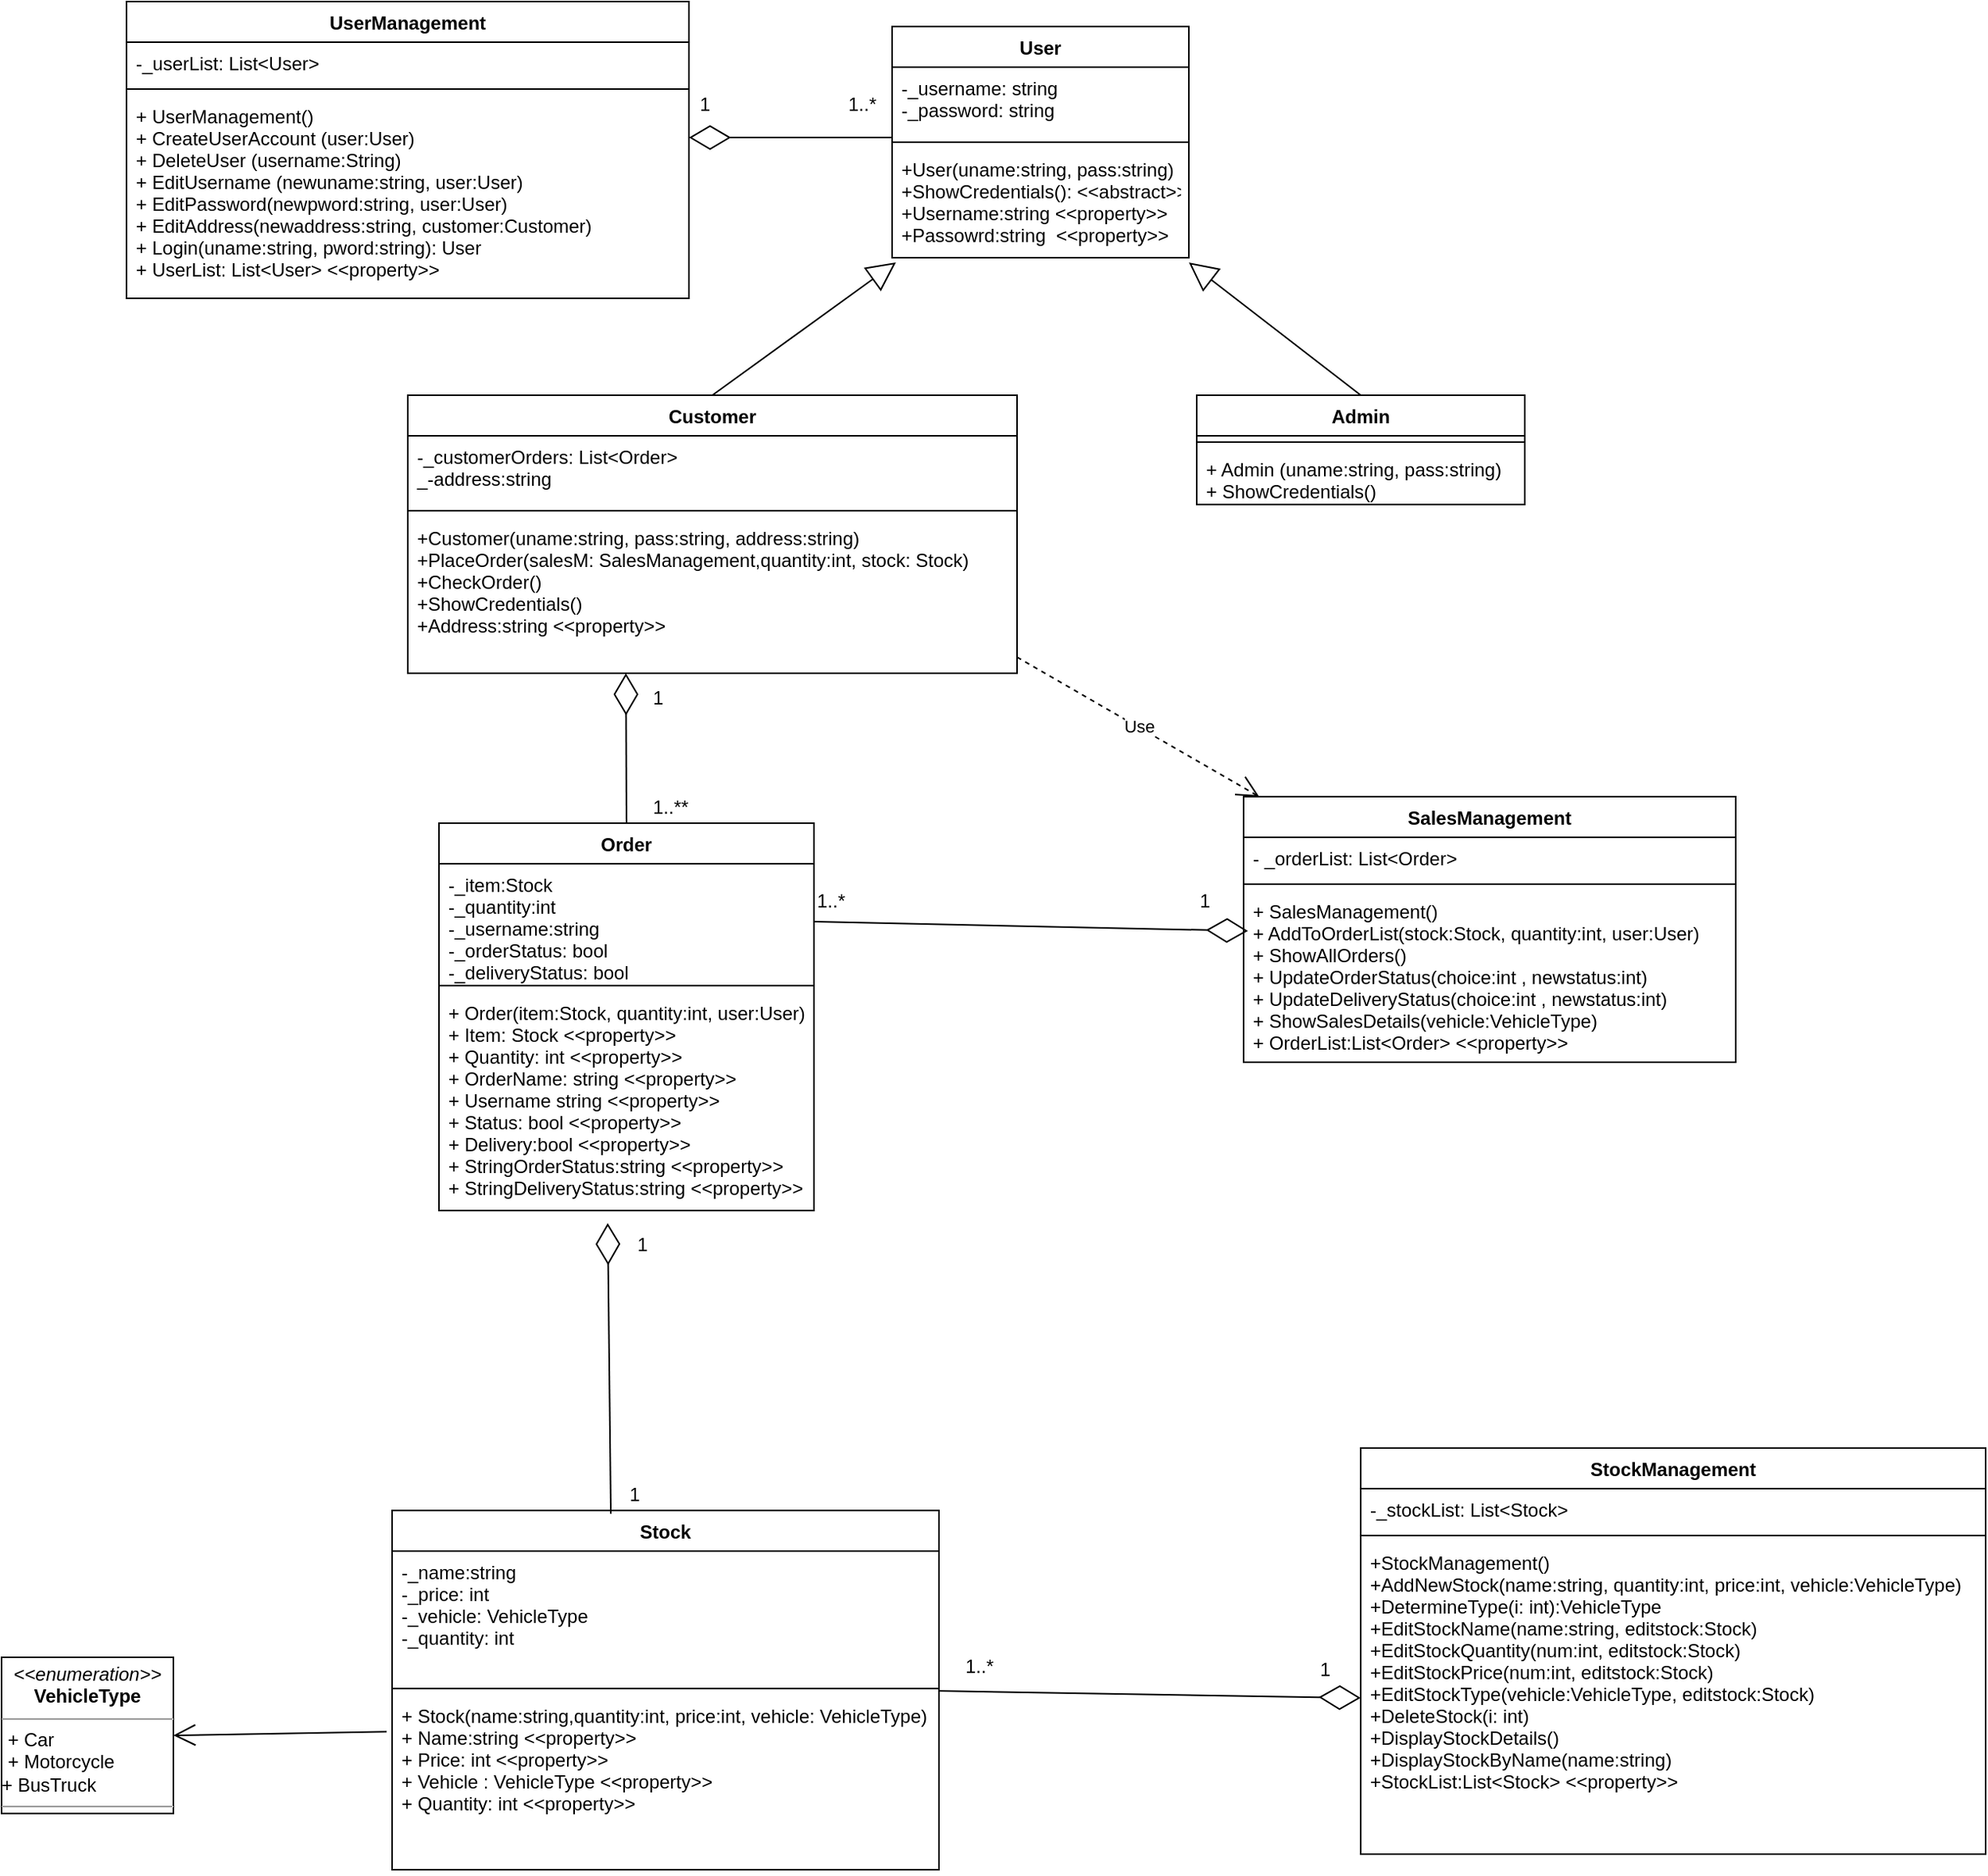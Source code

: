 <mxfile version="12.2.0" type="github" pages="1">
  <diagram id="43vNWwg8jOlzyk5GfrOZ" name="Page-1">
    <mxGraphModel dx="1920" dy="990" grid="1" gridSize="10" guides="1" tooltips="1" connect="1" arrows="1" fold="1" page="1" pageScale="1" pageWidth="1100" pageHeight="850" math="0" shadow="0">
      <root>
        <mxCell id="0"/>
        <mxCell id="1" parent="0"/>
        <mxCell id="r0ZETI2wqyOW0yTTkkn_-1" value="UserManagement" style="swimlane;fontStyle=1;align=center;verticalAlign=top;childLayout=stackLayout;horizontal=1;startSize=26;horizontalStack=0;resizeParent=1;resizeParentMax=0;resizeLast=0;collapsible=1;marginBottom=0;" parent="1" vertex="1">
          <mxGeometry x="260" y="114" width="360" height="190" as="geometry"/>
        </mxCell>
        <mxCell id="r0ZETI2wqyOW0yTTkkn_-2" value="-_userList: List&lt;User&gt;" style="text;strokeColor=none;fillColor=none;align=left;verticalAlign=top;spacingLeft=4;spacingRight=4;overflow=hidden;rotatable=0;points=[[0,0.5],[1,0.5]];portConstraint=eastwest;" parent="r0ZETI2wqyOW0yTTkkn_-1" vertex="1">
          <mxGeometry y="26" width="360" height="26" as="geometry"/>
        </mxCell>
        <mxCell id="r0ZETI2wqyOW0yTTkkn_-3" value="" style="line;strokeWidth=1;fillColor=none;align=left;verticalAlign=middle;spacingTop=-1;spacingLeft=3;spacingRight=3;rotatable=0;labelPosition=right;points=[];portConstraint=eastwest;" parent="r0ZETI2wqyOW0yTTkkn_-1" vertex="1">
          <mxGeometry y="52" width="360" height="8" as="geometry"/>
        </mxCell>
        <mxCell id="r0ZETI2wqyOW0yTTkkn_-4" value="+ UserManagement()&#xa;+ CreateUserAccount (user:User)&#xa;+ DeleteUser (username:String)&#xa;+ EditUsername (newuname:string, user:User)&#xa;+ EditPassword(newpword:string, user:User)&#xa;+ EditAddress(newaddress:string, customer:Customer)&#xa;+ Login(uname:string, pword:string): User&#xa;+ UserList: List&lt;User&gt; &lt;&lt;property&gt;&gt;&#xa;&#xa;&#xa;" style="text;strokeColor=none;fillColor=none;align=left;verticalAlign=top;spacingLeft=4;spacingRight=4;overflow=hidden;rotatable=0;points=[[0,0.5],[1,0.5]];portConstraint=eastwest;" parent="r0ZETI2wqyOW0yTTkkn_-1" vertex="1">
          <mxGeometry y="60" width="360" height="130" as="geometry"/>
        </mxCell>
        <mxCell id="r0ZETI2wqyOW0yTTkkn_-5" value="User" style="swimlane;fontStyle=1;align=center;verticalAlign=top;childLayout=stackLayout;horizontal=1;startSize=26;horizontalStack=0;resizeParent=1;resizeParentMax=0;resizeLast=0;collapsible=1;marginBottom=0;" parent="1" vertex="1">
          <mxGeometry x="750" y="130" width="190" height="148" as="geometry"/>
        </mxCell>
        <mxCell id="r0ZETI2wqyOW0yTTkkn_-6" value="-_username: string&#xa;-_password: string&#xa;" style="text;strokeColor=none;fillColor=none;align=left;verticalAlign=top;spacingLeft=4;spacingRight=4;overflow=hidden;rotatable=0;points=[[0,0.5],[1,0.5]];portConstraint=eastwest;" parent="r0ZETI2wqyOW0yTTkkn_-5" vertex="1">
          <mxGeometry y="26" width="190" height="44" as="geometry"/>
        </mxCell>
        <mxCell id="r0ZETI2wqyOW0yTTkkn_-7" value="" style="line;strokeWidth=1;fillColor=none;align=left;verticalAlign=middle;spacingTop=-1;spacingLeft=3;spacingRight=3;rotatable=0;labelPosition=right;points=[];portConstraint=eastwest;" parent="r0ZETI2wqyOW0yTTkkn_-5" vertex="1">
          <mxGeometry y="70" width="190" height="8" as="geometry"/>
        </mxCell>
        <mxCell id="r0ZETI2wqyOW0yTTkkn_-8" value="+User(uname:string, pass:string)&#xa;+ShowCredentials(): &lt;&lt;abstract&gt;&gt; &#xa;+Username:string &lt;&lt;property&gt;&gt;&#xa;+Passowrd:string  &lt;&lt;property&gt;&gt;&#xa;&#xa;" style="text;strokeColor=none;fillColor=none;align=left;verticalAlign=top;spacingLeft=4;spacingRight=4;overflow=hidden;rotatable=0;points=[[0,0.5],[1,0.5]];portConstraint=eastwest;" parent="r0ZETI2wqyOW0yTTkkn_-5" vertex="1">
          <mxGeometry y="78" width="190" height="70" as="geometry"/>
        </mxCell>
        <mxCell id="r0ZETI2wqyOW0yTTkkn_-9" value="Customer" style="swimlane;fontStyle=1;align=center;verticalAlign=top;childLayout=stackLayout;horizontal=1;startSize=26;horizontalStack=0;resizeParent=1;resizeParentMax=0;resizeLast=0;collapsible=1;marginBottom=0;" parent="1" vertex="1">
          <mxGeometry x="440" y="366" width="390" height="178" as="geometry"/>
        </mxCell>
        <mxCell id="r0ZETI2wqyOW0yTTkkn_-10" value="-_customerOrders: List&lt;Order&gt;&#xa;_-address:string&#xa;" style="text;strokeColor=none;fillColor=none;align=left;verticalAlign=top;spacingLeft=4;spacingRight=4;overflow=hidden;rotatable=0;points=[[0,0.5],[1,0.5]];portConstraint=eastwest;" parent="r0ZETI2wqyOW0yTTkkn_-9" vertex="1">
          <mxGeometry y="26" width="390" height="44" as="geometry"/>
        </mxCell>
        <mxCell id="r0ZETI2wqyOW0yTTkkn_-11" value="" style="line;strokeWidth=1;fillColor=none;align=left;verticalAlign=middle;spacingTop=-1;spacingLeft=3;spacingRight=3;rotatable=0;labelPosition=right;points=[];portConstraint=eastwest;" parent="r0ZETI2wqyOW0yTTkkn_-9" vertex="1">
          <mxGeometry y="70" width="390" height="8" as="geometry"/>
        </mxCell>
        <mxCell id="r0ZETI2wqyOW0yTTkkn_-12" value="+Customer(uname:string, pass:string, address:string)&#xa;+PlaceOrder(salesM: SalesManagement,quantity:int, stock: Stock)&#xa;+CheckOrder()&#xa;+ShowCredentials() &#xa;+Address:string &lt;&lt;property&gt;&gt;&#xa;&#xa;&#xa;" style="text;strokeColor=none;fillColor=none;align=left;verticalAlign=top;spacingLeft=4;spacingRight=4;overflow=hidden;rotatable=0;points=[[0,0.5],[1,0.5]];portConstraint=eastwest;" parent="r0ZETI2wqyOW0yTTkkn_-9" vertex="1">
          <mxGeometry y="78" width="390" height="100" as="geometry"/>
        </mxCell>
        <mxCell id="r0ZETI2wqyOW0yTTkkn_-17" value="Admin" style="swimlane;fontStyle=1;align=center;verticalAlign=top;childLayout=stackLayout;horizontal=1;startSize=26;horizontalStack=0;resizeParent=1;resizeParentMax=0;resizeLast=0;collapsible=1;marginBottom=0;" parent="1" vertex="1">
          <mxGeometry x="945" y="366" width="210" height="70" as="geometry"/>
        </mxCell>
        <mxCell id="r0ZETI2wqyOW0yTTkkn_-19" value="" style="line;strokeWidth=1;fillColor=none;align=left;verticalAlign=middle;spacingTop=-1;spacingLeft=3;spacingRight=3;rotatable=0;labelPosition=right;points=[];portConstraint=eastwest;" parent="r0ZETI2wqyOW0yTTkkn_-17" vertex="1">
          <mxGeometry y="26" width="210" height="8" as="geometry"/>
        </mxCell>
        <mxCell id="r0ZETI2wqyOW0yTTkkn_-20" value="+ Admin (uname:string, pass:string)&#xa;+ ShowCredentials()&#xa;" style="text;strokeColor=none;fillColor=none;align=left;verticalAlign=top;spacingLeft=4;spacingRight=4;overflow=hidden;rotatable=0;points=[[0,0.5],[1,0.5]];portConstraint=eastwest;" parent="r0ZETI2wqyOW0yTTkkn_-17" vertex="1">
          <mxGeometry y="34" width="210" height="36" as="geometry"/>
        </mxCell>
        <mxCell id="r0ZETI2wqyOW0yTTkkn_-22" value="Order" style="swimlane;fontStyle=1;align=center;verticalAlign=top;childLayout=stackLayout;horizontal=1;startSize=26;horizontalStack=0;resizeParent=1;resizeParentMax=0;resizeLast=0;collapsible=1;marginBottom=0;" parent="1" vertex="1">
          <mxGeometry x="460" y="640" width="240" height="248" as="geometry"/>
        </mxCell>
        <mxCell id="r0ZETI2wqyOW0yTTkkn_-23" value="-_item:Stock&#xa;-_quantity:int&#xa;-_username:string&#xa;-_orderStatus: bool&#xa;-_deliveryStatus: bool&#xa;&#xa;&#xa;" style="text;strokeColor=none;fillColor=none;align=left;verticalAlign=top;spacingLeft=4;spacingRight=4;overflow=hidden;rotatable=0;points=[[0,0.5],[1,0.5]];portConstraint=eastwest;" parent="r0ZETI2wqyOW0yTTkkn_-22" vertex="1">
          <mxGeometry y="26" width="240" height="74" as="geometry"/>
        </mxCell>
        <mxCell id="r0ZETI2wqyOW0yTTkkn_-24" value="" style="line;strokeWidth=1;fillColor=none;align=left;verticalAlign=middle;spacingTop=-1;spacingLeft=3;spacingRight=3;rotatable=0;labelPosition=right;points=[];portConstraint=eastwest;" parent="r0ZETI2wqyOW0yTTkkn_-22" vertex="1">
          <mxGeometry y="100" width="240" height="8" as="geometry"/>
        </mxCell>
        <mxCell id="r0ZETI2wqyOW0yTTkkn_-25" value="+ Order(item:Stock, quantity:int, user:User)&#xa;+ Item: Stock &lt;&lt;property&gt;&gt;&#xa;+ Quantity: int &lt;&lt;property&gt;&gt;&#xa;+ OrderName: string &lt;&lt;property&gt;&gt;&#xa;+ Username string &lt;&lt;property&gt;&gt;&#xa;+ Status: bool &lt;&lt;property&gt;&gt;&#xa;+ Delivery:bool &lt;&lt;property&gt;&gt;&#xa;+ StringOrderStatus:string &lt;&lt;property&gt;&gt;&#xa;+ StringDeliveryStatus:string &lt;&lt;property&gt;&gt;&#xa;&#xa;" style="text;strokeColor=none;fillColor=none;align=left;verticalAlign=top;spacingLeft=4;spacingRight=4;overflow=hidden;rotatable=0;points=[[0,0.5],[1,0.5]];portConstraint=eastwest;" parent="r0ZETI2wqyOW0yTTkkn_-22" vertex="1">
          <mxGeometry y="108" width="240" height="140" as="geometry"/>
        </mxCell>
        <mxCell id="r0ZETI2wqyOW0yTTkkn_-26" value="SalesManagement" style="swimlane;fontStyle=1;align=center;verticalAlign=top;childLayout=stackLayout;horizontal=1;startSize=26;horizontalStack=0;resizeParent=1;resizeParentMax=0;resizeLast=0;collapsible=1;marginBottom=0;" parent="1" vertex="1">
          <mxGeometry x="975" y="623" width="315" height="170" as="geometry">
            <mxRectangle x="1440" y="774" width="130" height="26" as="alternateBounds"/>
          </mxGeometry>
        </mxCell>
        <mxCell id="r0ZETI2wqyOW0yTTkkn_-27" value="- _orderList: List&lt;Order&gt;" style="text;strokeColor=none;fillColor=none;align=left;verticalAlign=top;spacingLeft=4;spacingRight=4;overflow=hidden;rotatable=0;points=[[0,0.5],[1,0.5]];portConstraint=eastwest;" parent="r0ZETI2wqyOW0yTTkkn_-26" vertex="1">
          <mxGeometry y="26" width="315" height="26" as="geometry"/>
        </mxCell>
        <mxCell id="r0ZETI2wqyOW0yTTkkn_-28" value="" style="line;strokeWidth=1;fillColor=none;align=left;verticalAlign=middle;spacingTop=-1;spacingLeft=3;spacingRight=3;rotatable=0;labelPosition=right;points=[];portConstraint=eastwest;" parent="r0ZETI2wqyOW0yTTkkn_-26" vertex="1">
          <mxGeometry y="52" width="315" height="8" as="geometry"/>
        </mxCell>
        <mxCell id="r0ZETI2wqyOW0yTTkkn_-29" value="+ SalesManagement()&#xa;+ AddToOrderList(stock:Stock, quantity:int, user:User)&#xa;+ ShowAllOrders()&#xa;+ UpdateOrderStatus(choice:int , newstatus:int)&#xa;+ UpdateDeliveryStatus(choice:int , newstatus:int)&#xa;+ ShowSalesDetails(vehicle:VehicleType)&#xa;+ OrderList:List&lt;Order&gt; &lt;&lt;property&gt;&gt;&#xa;&#xa;&#xa;&#xa;" style="text;strokeColor=none;fillColor=none;align=left;verticalAlign=top;spacingLeft=4;spacingRight=4;overflow=hidden;rotatable=0;points=[[0,0.5],[1,0.5]];portConstraint=eastwest;" parent="r0ZETI2wqyOW0yTTkkn_-26" vertex="1">
          <mxGeometry y="60" width="315" height="110" as="geometry"/>
        </mxCell>
        <mxCell id="r0ZETI2wqyOW0yTTkkn_-30" value="Stock" style="swimlane;fontStyle=1;align=center;verticalAlign=top;childLayout=stackLayout;horizontal=1;startSize=26;horizontalStack=0;resizeParent=1;resizeParentMax=0;resizeLast=0;collapsible=1;marginBottom=0;" parent="1" vertex="1">
          <mxGeometry x="430" y="1080" width="350" height="230" as="geometry"/>
        </mxCell>
        <mxCell id="r0ZETI2wqyOW0yTTkkn_-31" value="-_name:string&#xa;-_price: int&#xa;-_vehicle: VehicleType&#xa;-_quantity: int&#xa;" style="text;strokeColor=none;fillColor=none;align=left;verticalAlign=top;spacingLeft=4;spacingRight=4;overflow=hidden;rotatable=0;points=[[0,0.5],[1,0.5]];portConstraint=eastwest;" parent="r0ZETI2wqyOW0yTTkkn_-30" vertex="1">
          <mxGeometry y="26" width="350" height="84" as="geometry"/>
        </mxCell>
        <mxCell id="r0ZETI2wqyOW0yTTkkn_-32" value="" style="line;strokeWidth=1;fillColor=none;align=left;verticalAlign=middle;spacingTop=-1;spacingLeft=3;spacingRight=3;rotatable=0;labelPosition=right;points=[];portConstraint=eastwest;" parent="r0ZETI2wqyOW0yTTkkn_-30" vertex="1">
          <mxGeometry y="110" width="350" height="8" as="geometry"/>
        </mxCell>
        <mxCell id="r0ZETI2wqyOW0yTTkkn_-33" value="+ Stock(name:string,quantity:int, price:int, vehicle: VehicleType)&#xa;+ Name:string &lt;&lt;property&gt;&gt;&#xa;+ Price: int &lt;&lt;property&gt;&gt;&#xa;+ Vehicle : VehicleType &lt;&lt;property&gt;&gt;&#xa;+ Quantity: int &lt;&lt;property&gt;&gt;&#xa;" style="text;strokeColor=none;fillColor=none;align=left;verticalAlign=top;spacingLeft=4;spacingRight=4;overflow=hidden;rotatable=0;points=[[0,0.5],[1,0.5]];portConstraint=eastwest;" parent="r0ZETI2wqyOW0yTTkkn_-30" vertex="1">
          <mxGeometry y="118" width="350" height="112" as="geometry"/>
        </mxCell>
        <mxCell id="r0ZETI2wqyOW0yTTkkn_-34" value="StockManagement" style="swimlane;fontStyle=1;align=center;verticalAlign=top;childLayout=stackLayout;horizontal=1;startSize=26;horizontalStack=0;resizeParent=1;resizeParentMax=0;resizeLast=0;collapsible=1;marginBottom=0;" parent="1" vertex="1">
          <mxGeometry x="1050" y="1040" width="400" height="260" as="geometry"/>
        </mxCell>
        <mxCell id="r0ZETI2wqyOW0yTTkkn_-35" value="-_stockList: List&lt;Stock&gt;" style="text;strokeColor=none;fillColor=none;align=left;verticalAlign=top;spacingLeft=4;spacingRight=4;overflow=hidden;rotatable=0;points=[[0,0.5],[1,0.5]];portConstraint=eastwest;" parent="r0ZETI2wqyOW0yTTkkn_-34" vertex="1">
          <mxGeometry y="26" width="400" height="26" as="geometry"/>
        </mxCell>
        <mxCell id="r0ZETI2wqyOW0yTTkkn_-36" value="" style="line;strokeWidth=1;fillColor=none;align=left;verticalAlign=middle;spacingTop=-1;spacingLeft=3;spacingRight=3;rotatable=0;labelPosition=right;points=[];portConstraint=eastwest;" parent="r0ZETI2wqyOW0yTTkkn_-34" vertex="1">
          <mxGeometry y="52" width="400" height="8" as="geometry"/>
        </mxCell>
        <mxCell id="r0ZETI2wqyOW0yTTkkn_-37" value="+StockManagement()&#xa;+AddNewStock(name:string, quantity:int, price:int, vehicle:VehicleType)&#xa;+DetermineType(i: int):VehicleType&#xa;+EditStockName(name:string, editstock:Stock)&#xa;+EditStockQuantity(num:int, editstock:Stock)&#xa;+EditStockPrice(num:int, editstock:Stock)&#xa;+EditStockType(vehicle:VehicleType, editstock:Stock)&#xa;+DeleteStock(i: int)&#xa;+DisplayStockDetails()&#xa;+DisplayStockByName(name:string)&#xa;+StockList:List&lt;Stock&gt; &lt;&lt;property&gt;&gt;&#xa;&#xa;&#xa;&#xa;" style="text;strokeColor=none;fillColor=none;align=left;verticalAlign=top;spacingLeft=4;spacingRight=4;overflow=hidden;rotatable=0;points=[[0,0.5],[1,0.5]];portConstraint=eastwest;" parent="r0ZETI2wqyOW0yTTkkn_-34" vertex="1">
          <mxGeometry y="60" width="400" height="200" as="geometry"/>
        </mxCell>
        <mxCell id="r0ZETI2wqyOW0yTTkkn_-38" value="&lt;p style=&quot;margin: 0px ; margin-top: 4px ; text-align: center&quot;&gt;&lt;i&gt;&amp;lt;&amp;lt;enumeration&amp;gt;&amp;gt;&lt;/i&gt;&lt;br&gt;&lt;b&gt;VehicleType&lt;/b&gt;&lt;/p&gt;&lt;hr size=&quot;1&quot;&gt;&lt;p style=&quot;margin: 0px ; margin-left: 4px&quot;&gt;+ Car&lt;/p&gt;&lt;p style=&quot;margin: 0px ; margin-left: 4px&quot;&gt;+ Motorcycle&lt;/p&gt;+ BusTruck&lt;hr size=&quot;1&quot;&gt;" style="verticalAlign=top;align=left;overflow=fill;fontSize=12;fontFamily=Helvetica;html=1;" parent="1" vertex="1">
          <mxGeometry x="180" y="1174" width="110" height="100" as="geometry"/>
        </mxCell>
        <mxCell id="NFNXPomns0XOpPRr1u2R-3" value="" style="endArrow=block;endSize=16;endFill=0;html=1;entryX=0.013;entryY=1.043;entryDx=0;entryDy=0;entryPerimeter=0;exitX=0.5;exitY=0;exitDx=0;exitDy=0;" parent="1" source="r0ZETI2wqyOW0yTTkkn_-9" target="r0ZETI2wqyOW0yTTkkn_-8" edge="1">
          <mxGeometry width="160" relative="1" as="geometry">
            <mxPoint x="840" y="444" as="sourcePoint"/>
            <mxPoint x="1000" y="444" as="targetPoint"/>
          </mxGeometry>
        </mxCell>
        <mxCell id="NFNXPomns0XOpPRr1u2R-5" value="" style="endArrow=block;endSize=16;endFill=0;html=1;entryX=1;entryY=1.043;entryDx=0;entryDy=0;entryPerimeter=0;exitX=0.5;exitY=0;exitDx=0;exitDy=0;" parent="1" source="r0ZETI2wqyOW0yTTkkn_-17" target="r0ZETI2wqyOW0yTTkkn_-8" edge="1">
          <mxGeometry width="160" relative="1" as="geometry">
            <mxPoint x="1370" y="497" as="sourcePoint"/>
            <mxPoint x="1562.47" y="344.01" as="targetPoint"/>
          </mxGeometry>
        </mxCell>
        <mxCell id="dziBrICTCjueydhqJgy6-5" value="" style="endArrow=diamondThin;endFill=0;endSize=24;html=1;exitX=0.5;exitY=0;exitDx=0;exitDy=0;entryX=0.358;entryY=1;entryDx=0;entryDy=0;entryPerimeter=0;" parent="1" source="r0ZETI2wqyOW0yTTkkn_-22" target="r0ZETI2wqyOW0yTTkkn_-12" edge="1">
          <mxGeometry width="160" relative="1" as="geometry">
            <mxPoint x="800" y="740" as="sourcePoint"/>
            <mxPoint x="960" y="740" as="targetPoint"/>
          </mxGeometry>
        </mxCell>
        <mxCell id="dziBrICTCjueydhqJgy6-7" value="" style="endArrow=open;endFill=1;endSize=12;html=1;exitX=-0.01;exitY=0.211;exitDx=0;exitDy=0;exitPerimeter=0;entryX=1;entryY=0.5;entryDx=0;entryDy=0;" parent="1" source="r0ZETI2wqyOW0yTTkkn_-33" target="r0ZETI2wqyOW0yTTkkn_-38" edge="1">
          <mxGeometry width="160" relative="1" as="geometry">
            <mxPoint x="680" y="950" as="sourcePoint"/>
            <mxPoint x="840" y="950" as="targetPoint"/>
          </mxGeometry>
        </mxCell>
        <mxCell id="dziBrICTCjueydhqJgy6-10" value="" style="endArrow=diamondThin;endFill=0;endSize=24;html=1;exitX=1;exitY=0.5;exitDx=0;exitDy=0;entryX=0.009;entryY=0.236;entryDx=0;entryDy=0;entryPerimeter=0;" parent="1" source="r0ZETI2wqyOW0yTTkkn_-23" target="r0ZETI2wqyOW0yTTkkn_-29" edge="1">
          <mxGeometry width="160" relative="1" as="geometry">
            <mxPoint x="850" y="650" as="sourcePoint"/>
            <mxPoint x="1010" y="650" as="targetPoint"/>
          </mxGeometry>
        </mxCell>
        <mxCell id="dziBrICTCjueydhqJgy6-11" value="" style="endArrow=diamondThin;endFill=0;endSize=24;html=1;exitX=1;exitY=-0.022;exitDx=0;exitDy=0;exitPerimeter=0;entryX=0;entryY=0.5;entryDx=0;entryDy=0;" parent="1" source="r0ZETI2wqyOW0yTTkkn_-33" target="r0ZETI2wqyOW0yTTkkn_-37" edge="1">
          <mxGeometry width="160" relative="1" as="geometry">
            <mxPoint x="1180" y="1200" as="sourcePoint"/>
            <mxPoint x="1340" y="1200" as="targetPoint"/>
          </mxGeometry>
        </mxCell>
        <mxCell id="dziBrICTCjueydhqJgy6-15" value="" style="endArrow=diamondThin;endFill=0;endSize=24;html=1;exitX=0;exitY=0.125;exitDx=0;exitDy=0;exitPerimeter=0;entryX=1;entryY=0.208;entryDx=0;entryDy=0;entryPerimeter=0;" parent="1" source="r0ZETI2wqyOW0yTTkkn_-7" target="r0ZETI2wqyOW0yTTkkn_-4" edge="1">
          <mxGeometry width="160" relative="1" as="geometry">
            <mxPoint x="650" y="150" as="sourcePoint"/>
            <mxPoint x="810" y="150" as="targetPoint"/>
          </mxGeometry>
        </mxCell>
        <mxCell id="hX9pOO5XAiGAnhDXTdA9-3" value="" style="endArrow=diamondThin;endFill=0;endSize=24;html=1;entryX=0.45;entryY=1.057;entryDx=0;entryDy=0;entryPerimeter=0;exitX=0.4;exitY=0.009;exitDx=0;exitDy=0;exitPerimeter=0;" parent="1" source="r0ZETI2wqyOW0yTTkkn_-30" target="r0ZETI2wqyOW0yTTkkn_-25" edge="1">
          <mxGeometry width="160" relative="1" as="geometry">
            <mxPoint x="590" y="990" as="sourcePoint"/>
            <mxPoint x="750" y="990" as="targetPoint"/>
          </mxGeometry>
        </mxCell>
        <mxCell id="hX9pOO5XAiGAnhDXTdA9-4" value="1" style="text;html=1;resizable=0;points=[];autosize=1;align=left;verticalAlign=top;spacingTop=-4;direction=south;" parent="1" vertex="1">
          <mxGeometry x="625" y="170" width="20" height="20" as="geometry"/>
        </mxCell>
        <mxCell id="hX9pOO5XAiGAnhDXTdA9-5" value="1..*" style="text;html=1;resizable=0;points=[];autosize=1;align=left;verticalAlign=top;spacingTop=-4;" parent="1" vertex="1">
          <mxGeometry x="720" y="170" width="30" height="20" as="geometry"/>
        </mxCell>
        <mxCell id="hX9pOO5XAiGAnhDXTdA9-6" value="1" style="text;html=1;resizable=0;points=[];autosize=1;align=left;verticalAlign=top;spacingTop=-4;" parent="1" vertex="1">
          <mxGeometry x="595" y="550" width="20" height="20" as="geometry"/>
        </mxCell>
        <mxCell id="hX9pOO5XAiGAnhDXTdA9-7" value="1..**" style="text;html=1;resizable=0;points=[];autosize=1;align=left;verticalAlign=top;spacingTop=-4;" parent="1" vertex="1">
          <mxGeometry x="595" y="620" width="40" height="20" as="geometry"/>
        </mxCell>
        <mxCell id="hX9pOO5XAiGAnhDXTdA9-8" value="1" style="text;html=1;resizable=0;points=[];autosize=1;align=left;verticalAlign=top;spacingTop=-4;" parent="1" vertex="1">
          <mxGeometry x="585" y="900" width="20" height="20" as="geometry"/>
        </mxCell>
        <mxCell id="hX9pOO5XAiGAnhDXTdA9-9" value="1" style="text;html=1;resizable=0;points=[];autosize=1;align=left;verticalAlign=top;spacingTop=-4;" parent="1" vertex="1">
          <mxGeometry x="580" y="1060" width="20" height="20" as="geometry"/>
        </mxCell>
        <mxCell id="hX9pOO5XAiGAnhDXTdA9-10" value="1..*" style="text;html=1;resizable=0;points=[];autosize=1;align=left;verticalAlign=top;spacingTop=-4;" parent="1" vertex="1">
          <mxGeometry x="700" y="680" width="30" height="20" as="geometry"/>
        </mxCell>
        <mxCell id="hX9pOO5XAiGAnhDXTdA9-11" value="1" style="text;html=1;resizable=0;points=[];autosize=1;align=left;verticalAlign=top;spacingTop=-4;" parent="1" vertex="1">
          <mxGeometry x="945" y="680" width="20" height="20" as="geometry"/>
        </mxCell>
        <mxCell id="hX9pOO5XAiGAnhDXTdA9-12" value="1..*" style="text;html=1;resizable=0;points=[];autosize=1;align=left;verticalAlign=top;spacingTop=-4;" parent="1" vertex="1">
          <mxGeometry x="795" y="1170" width="30" height="20" as="geometry"/>
        </mxCell>
        <mxCell id="hX9pOO5XAiGAnhDXTdA9-13" value="1" style="text;html=1;resizable=0;points=[];autosize=1;align=left;verticalAlign=top;spacingTop=-4;" parent="1" vertex="1">
          <mxGeometry x="1022" y="1172" width="20" height="20" as="geometry"/>
        </mxCell>
        <mxCell id="R2kUW-VN0UrL4hcpFqMU-1" value="Use" style="endArrow=open;endSize=12;dashed=1;html=1;exitX=1;exitY=0.897;exitDx=0;exitDy=0;exitPerimeter=0;" parent="1" source="r0ZETI2wqyOW0yTTkkn_-12" target="r0ZETI2wqyOW0yTTkkn_-26" edge="1">
          <mxGeometry width="160" relative="1" as="geometry">
            <mxPoint x="950" y="540" as="sourcePoint"/>
            <mxPoint x="1110" y="540" as="targetPoint"/>
          </mxGeometry>
        </mxCell>
      </root>
    </mxGraphModel>
  </diagram>
</mxfile>
